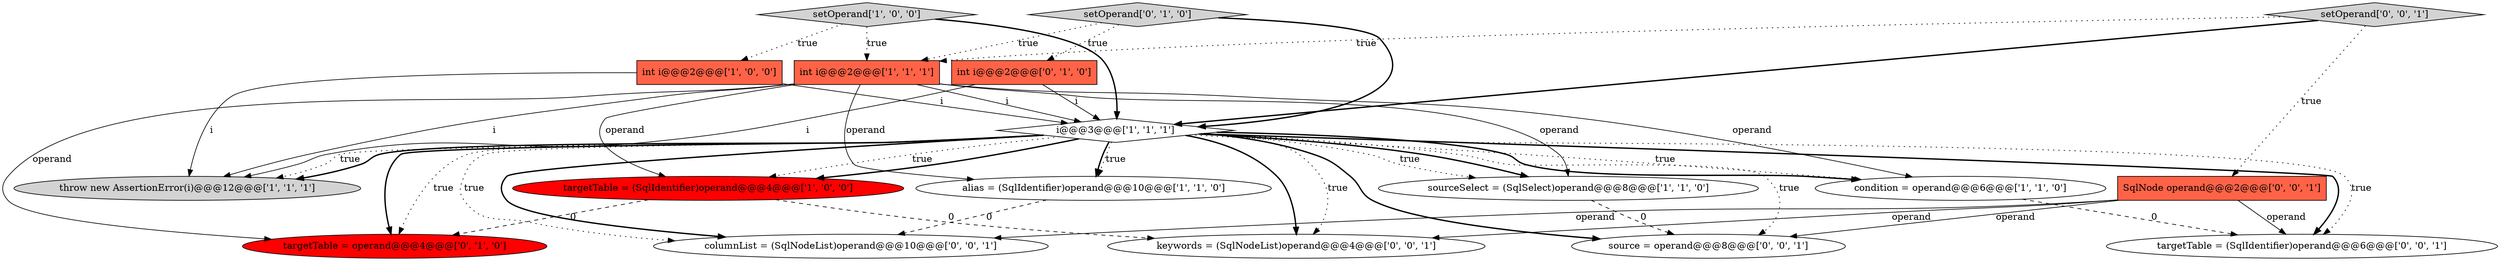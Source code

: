 digraph {
8 [style = filled, label = "condition = operand@@@6@@@['1', '1', '0']", fillcolor = white, shape = ellipse image = "AAA0AAABBB1BBB"];
10 [style = filled, label = "setOperand['0', '1', '0']", fillcolor = lightgray, shape = diamond image = "AAA0AAABBB2BBB"];
12 [style = filled, label = "SqlNode operand@@@2@@@['0', '0', '1']", fillcolor = tomato, shape = box image = "AAA0AAABBB3BBB"];
13 [style = filled, label = "keywords = (SqlNodeList)operand@@@4@@@['0', '0', '1']", fillcolor = white, shape = ellipse image = "AAA0AAABBB3BBB"];
14 [style = filled, label = "targetTable = (SqlIdentifier)operand@@@6@@@['0', '0', '1']", fillcolor = white, shape = ellipse image = "AAA0AAABBB3BBB"];
3 [style = filled, label = "sourceSelect = (SqlSelect)operand@@@8@@@['1', '1', '0']", fillcolor = white, shape = ellipse image = "AAA0AAABBB1BBB"];
7 [style = filled, label = "targetTable = (SqlIdentifier)operand@@@4@@@['1', '0', '0']", fillcolor = red, shape = ellipse image = "AAA1AAABBB1BBB"];
15 [style = filled, label = "columnList = (SqlNodeList)operand@@@10@@@['0', '0', '1']", fillcolor = white, shape = ellipse image = "AAA0AAABBB3BBB"];
5 [style = filled, label = "throw new AssertionError(i)@@@12@@@['1', '1', '1']", fillcolor = lightgray, shape = ellipse image = "AAA0AAABBB1BBB"];
17 [style = filled, label = "source = operand@@@8@@@['0', '0', '1']", fillcolor = white, shape = ellipse image = "AAA0AAABBB3BBB"];
6 [style = filled, label = "alias = (SqlIdentifier)operand@@@10@@@['1', '1', '0']", fillcolor = white, shape = ellipse image = "AAA0AAABBB1BBB"];
0 [style = filled, label = "i@@@3@@@['1', '1', '1']", fillcolor = white, shape = diamond image = "AAA0AAABBB1BBB"];
16 [style = filled, label = "setOperand['0', '0', '1']", fillcolor = lightgray, shape = diamond image = "AAA0AAABBB3BBB"];
1 [style = filled, label = "int i@@@2@@@['1', '0', '0']", fillcolor = tomato, shape = box image = "AAA0AAABBB1BBB"];
11 [style = filled, label = "targetTable = operand@@@4@@@['0', '1', '0']", fillcolor = red, shape = ellipse image = "AAA1AAABBB2BBB"];
4 [style = filled, label = "int i@@@2@@@['1', '1', '1']", fillcolor = tomato, shape = box image = "AAA0AAABBB1BBB"];
2 [style = filled, label = "setOperand['1', '0', '0']", fillcolor = lightgray, shape = diamond image = "AAA0AAABBB1BBB"];
9 [style = filled, label = "int i@@@2@@@['0', '1', '0']", fillcolor = tomato, shape = box image = "AAA0AAABBB2BBB"];
9->0 [style = solid, label="i"];
0->3 [style = bold, label=""];
16->0 [style = bold, label=""];
16->12 [style = dotted, label="true"];
0->5 [style = dotted, label="true"];
0->13 [style = dotted, label="true"];
3->17 [style = dashed, label="0"];
0->13 [style = bold, label=""];
0->6 [style = bold, label=""];
9->5 [style = solid, label="i"];
4->11 [style = solid, label="operand"];
0->15 [style = dotted, label="true"];
0->17 [style = bold, label=""];
1->5 [style = solid, label="i"];
7->11 [style = dashed, label="0"];
0->11 [style = bold, label=""];
12->14 [style = solid, label="operand"];
4->8 [style = solid, label="operand"];
8->14 [style = dashed, label="0"];
4->5 [style = solid, label="i"];
0->6 [style = dotted, label="true"];
10->9 [style = dotted, label="true"];
16->4 [style = dotted, label="true"];
0->15 [style = bold, label=""];
12->17 [style = solid, label="operand"];
0->7 [style = bold, label=""];
0->8 [style = dotted, label="true"];
4->6 [style = solid, label="operand"];
1->0 [style = solid, label="i"];
12->13 [style = solid, label="operand"];
0->14 [style = bold, label=""];
2->0 [style = bold, label=""];
12->15 [style = solid, label="operand"];
6->15 [style = dashed, label="0"];
2->1 [style = dotted, label="true"];
10->0 [style = bold, label=""];
2->4 [style = dotted, label="true"];
0->8 [style = bold, label=""];
7->13 [style = dashed, label="0"];
4->0 [style = solid, label="i"];
0->17 [style = dotted, label="true"];
0->14 [style = dotted, label="true"];
0->3 [style = dotted, label="true"];
4->7 [style = solid, label="operand"];
10->4 [style = dotted, label="true"];
0->11 [style = dotted, label="true"];
4->3 [style = solid, label="operand"];
0->7 [style = dotted, label="true"];
0->5 [style = bold, label=""];
}
